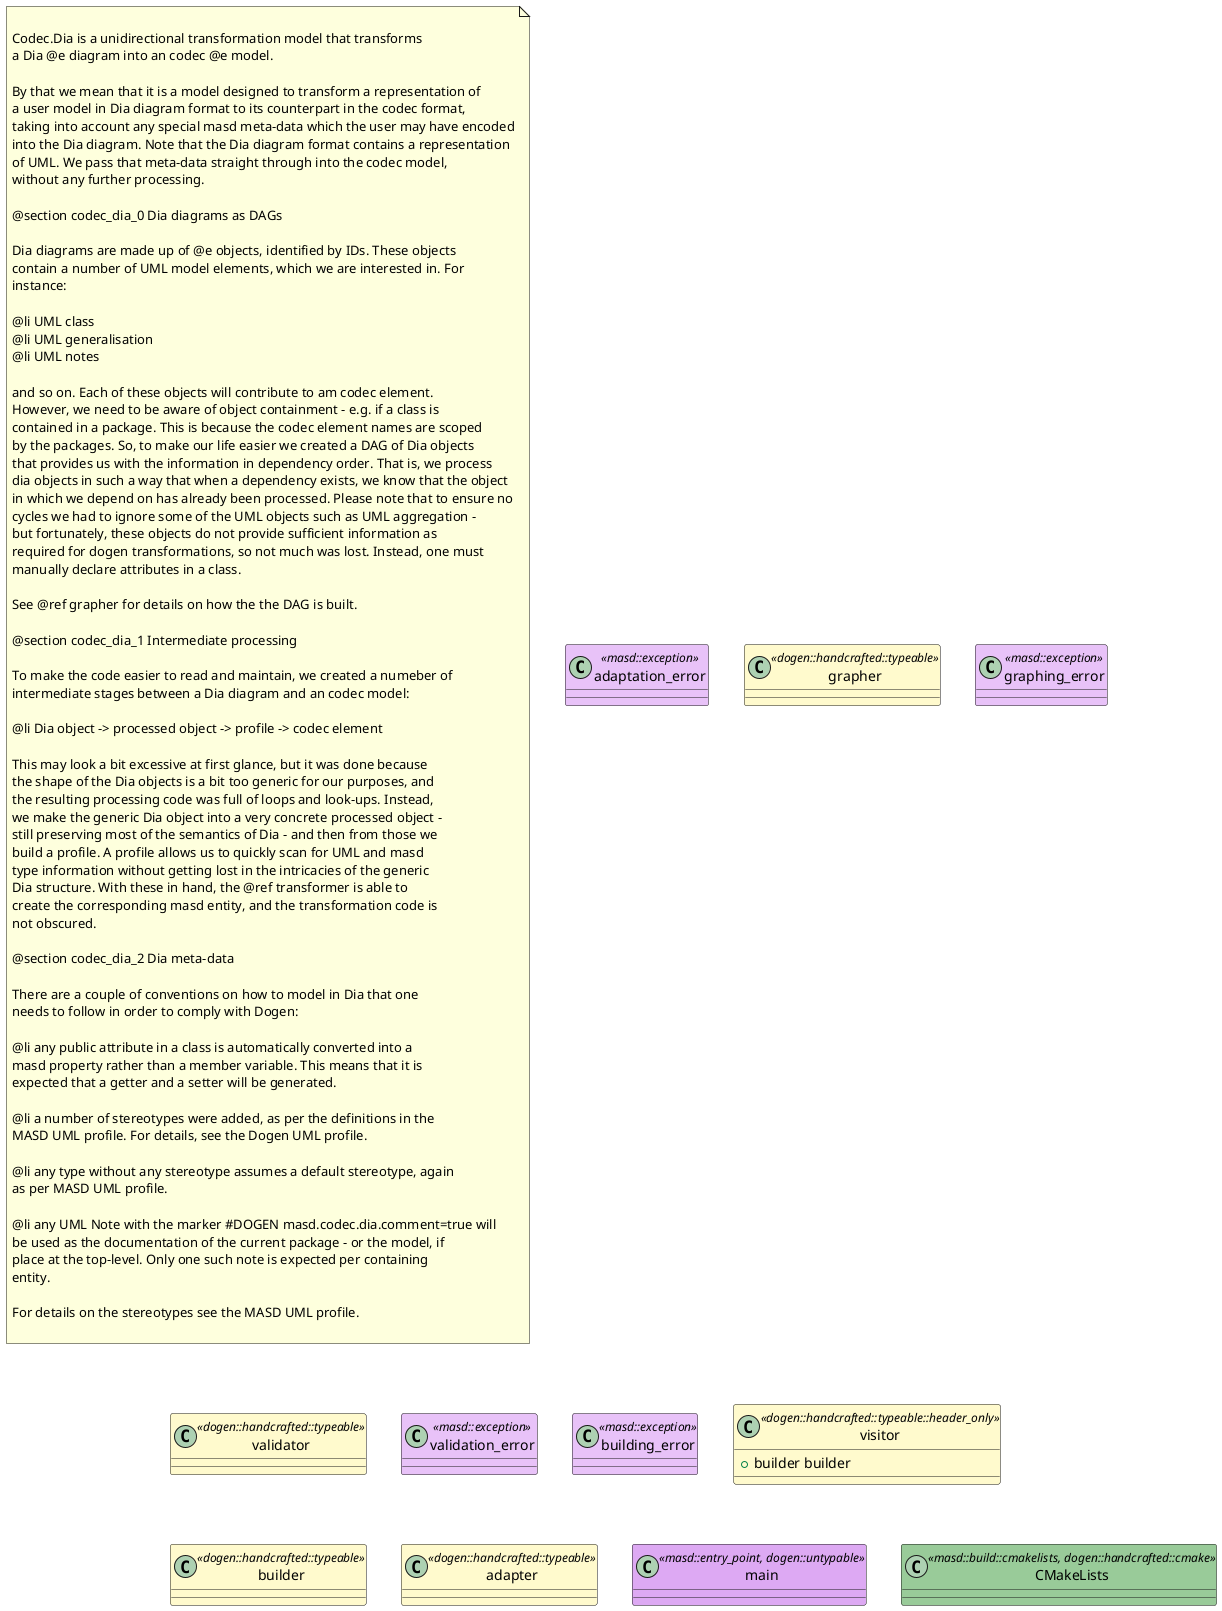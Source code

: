 @startuml
set namespaceSeparator ::
note as N1

Codec.Dia is a unidirectional transformation model that transforms
a Dia @e diagram into an codec @e model.

By that we mean that it is a model designed to transform a representation of
a user model in Dia diagram format to its counterpart in the codec format,
taking into account any special masd meta-data which the user may have encoded
into the Dia diagram. Note that the Dia diagram format contains a representation
of UML. We pass that meta-data straight through into the codec model,
without any further processing.

@section codec_dia_0 Dia diagrams as DAGs

Dia diagrams are made up of @e objects, identified by IDs. These objects
contain a number of UML model elements, which we are interested in. For
instance:

@li UML class
@li UML generalisation
@li UML notes

and so on. Each of these objects will contribute to am codec element.
However, we need to be aware of object containment - e.g. if a class is
contained in a package. This is because the codec element names are scoped
by the packages. So, to make our life easier we created a DAG of Dia objects
that provides us with the information in dependency order. That is, we process
dia objects in such a way that when a dependency exists, we know that the object
in which we depend on has already been processed. Please note that to ensure no
cycles we had to ignore some of the UML objects such as UML aggregation -
but fortunately, these objects do not provide sufficient information as
required for dogen transformations, so not much was lost. Instead, one must
manually declare attributes in a class.

See @ref grapher for details on how the the DAG is built.

@section codec_dia_1 Intermediate processing

To make the code easier to read and maintain, we created a numeber of
intermediate stages between a Dia diagram and an codec model:

@li Dia object -> processed object -> profile -> codec element

This may look a bit excessive at first glance, but it was done because
the shape of the Dia objects is a bit too generic for our purposes, and
the resulting processing code was full of loops and look-ups. Instead,
we make the generic Dia object into a very concrete processed object -
still preserving most of the semantics of Dia - and then from those we
build a profile. A profile allows us to quickly scan for UML and masd
type information without getting lost in the intricacies of the generic
Dia structure. With these in hand, the @ref transformer is able to
create the corresponding masd entity, and the transformation code is
not obscured.

@section codec_dia_2 Dia meta-data

There are a couple of conventions on how to model in Dia that one
needs to follow in order to comply with Dogen:

@li any public attribute in a class is automatically converted into a
masd property rather than a member variable. This means that it is
expected that a getter and a setter will be generated.

@li a number of stereotypes were added, as per the definitions in the
MASD UML profile. For details, see the Dogen UML profile.

@li any type without any stereotype assumes a default stereotype, again
as per MASD UML profile.

@li any UML Note with the marker #DOGEN masd.codec.dia.comment=true will
be used as the documentation of the current package - or the model, if
place at the top-level. Only one such note is expected per containing
entity.

For details on the stereotypes see the MASD UML profile.

end note

class adaptation_error <<masd::exception>> #E8C2F8 {
}

class grapher <<dogen::handcrafted::typeable>> #FFFACD {
}

class graphing_error <<masd::exception>> #E8C2F8 {
}

class validator <<dogen::handcrafted::typeable>> #FFFACD {
}

class validation_error <<masd::exception>> #E8C2F8 {
}

class building_error <<masd::exception>> #E8C2F8 {
}

class visitor <<dogen::handcrafted::typeable::header_only>> #FFFACD {
        +{field} builder builder
}

class builder <<dogen::handcrafted::typeable>> #FFFACD {
}

class adapter <<dogen::handcrafted::typeable>> #FFFACD {
}

class main <<masd::entry_point, dogen::untypable>> #DDA9F3 {
}

class CMakeLists <<masd::build::cmakelists, dogen::handcrafted::cmake>> #99CB99 {
}

@enduml

